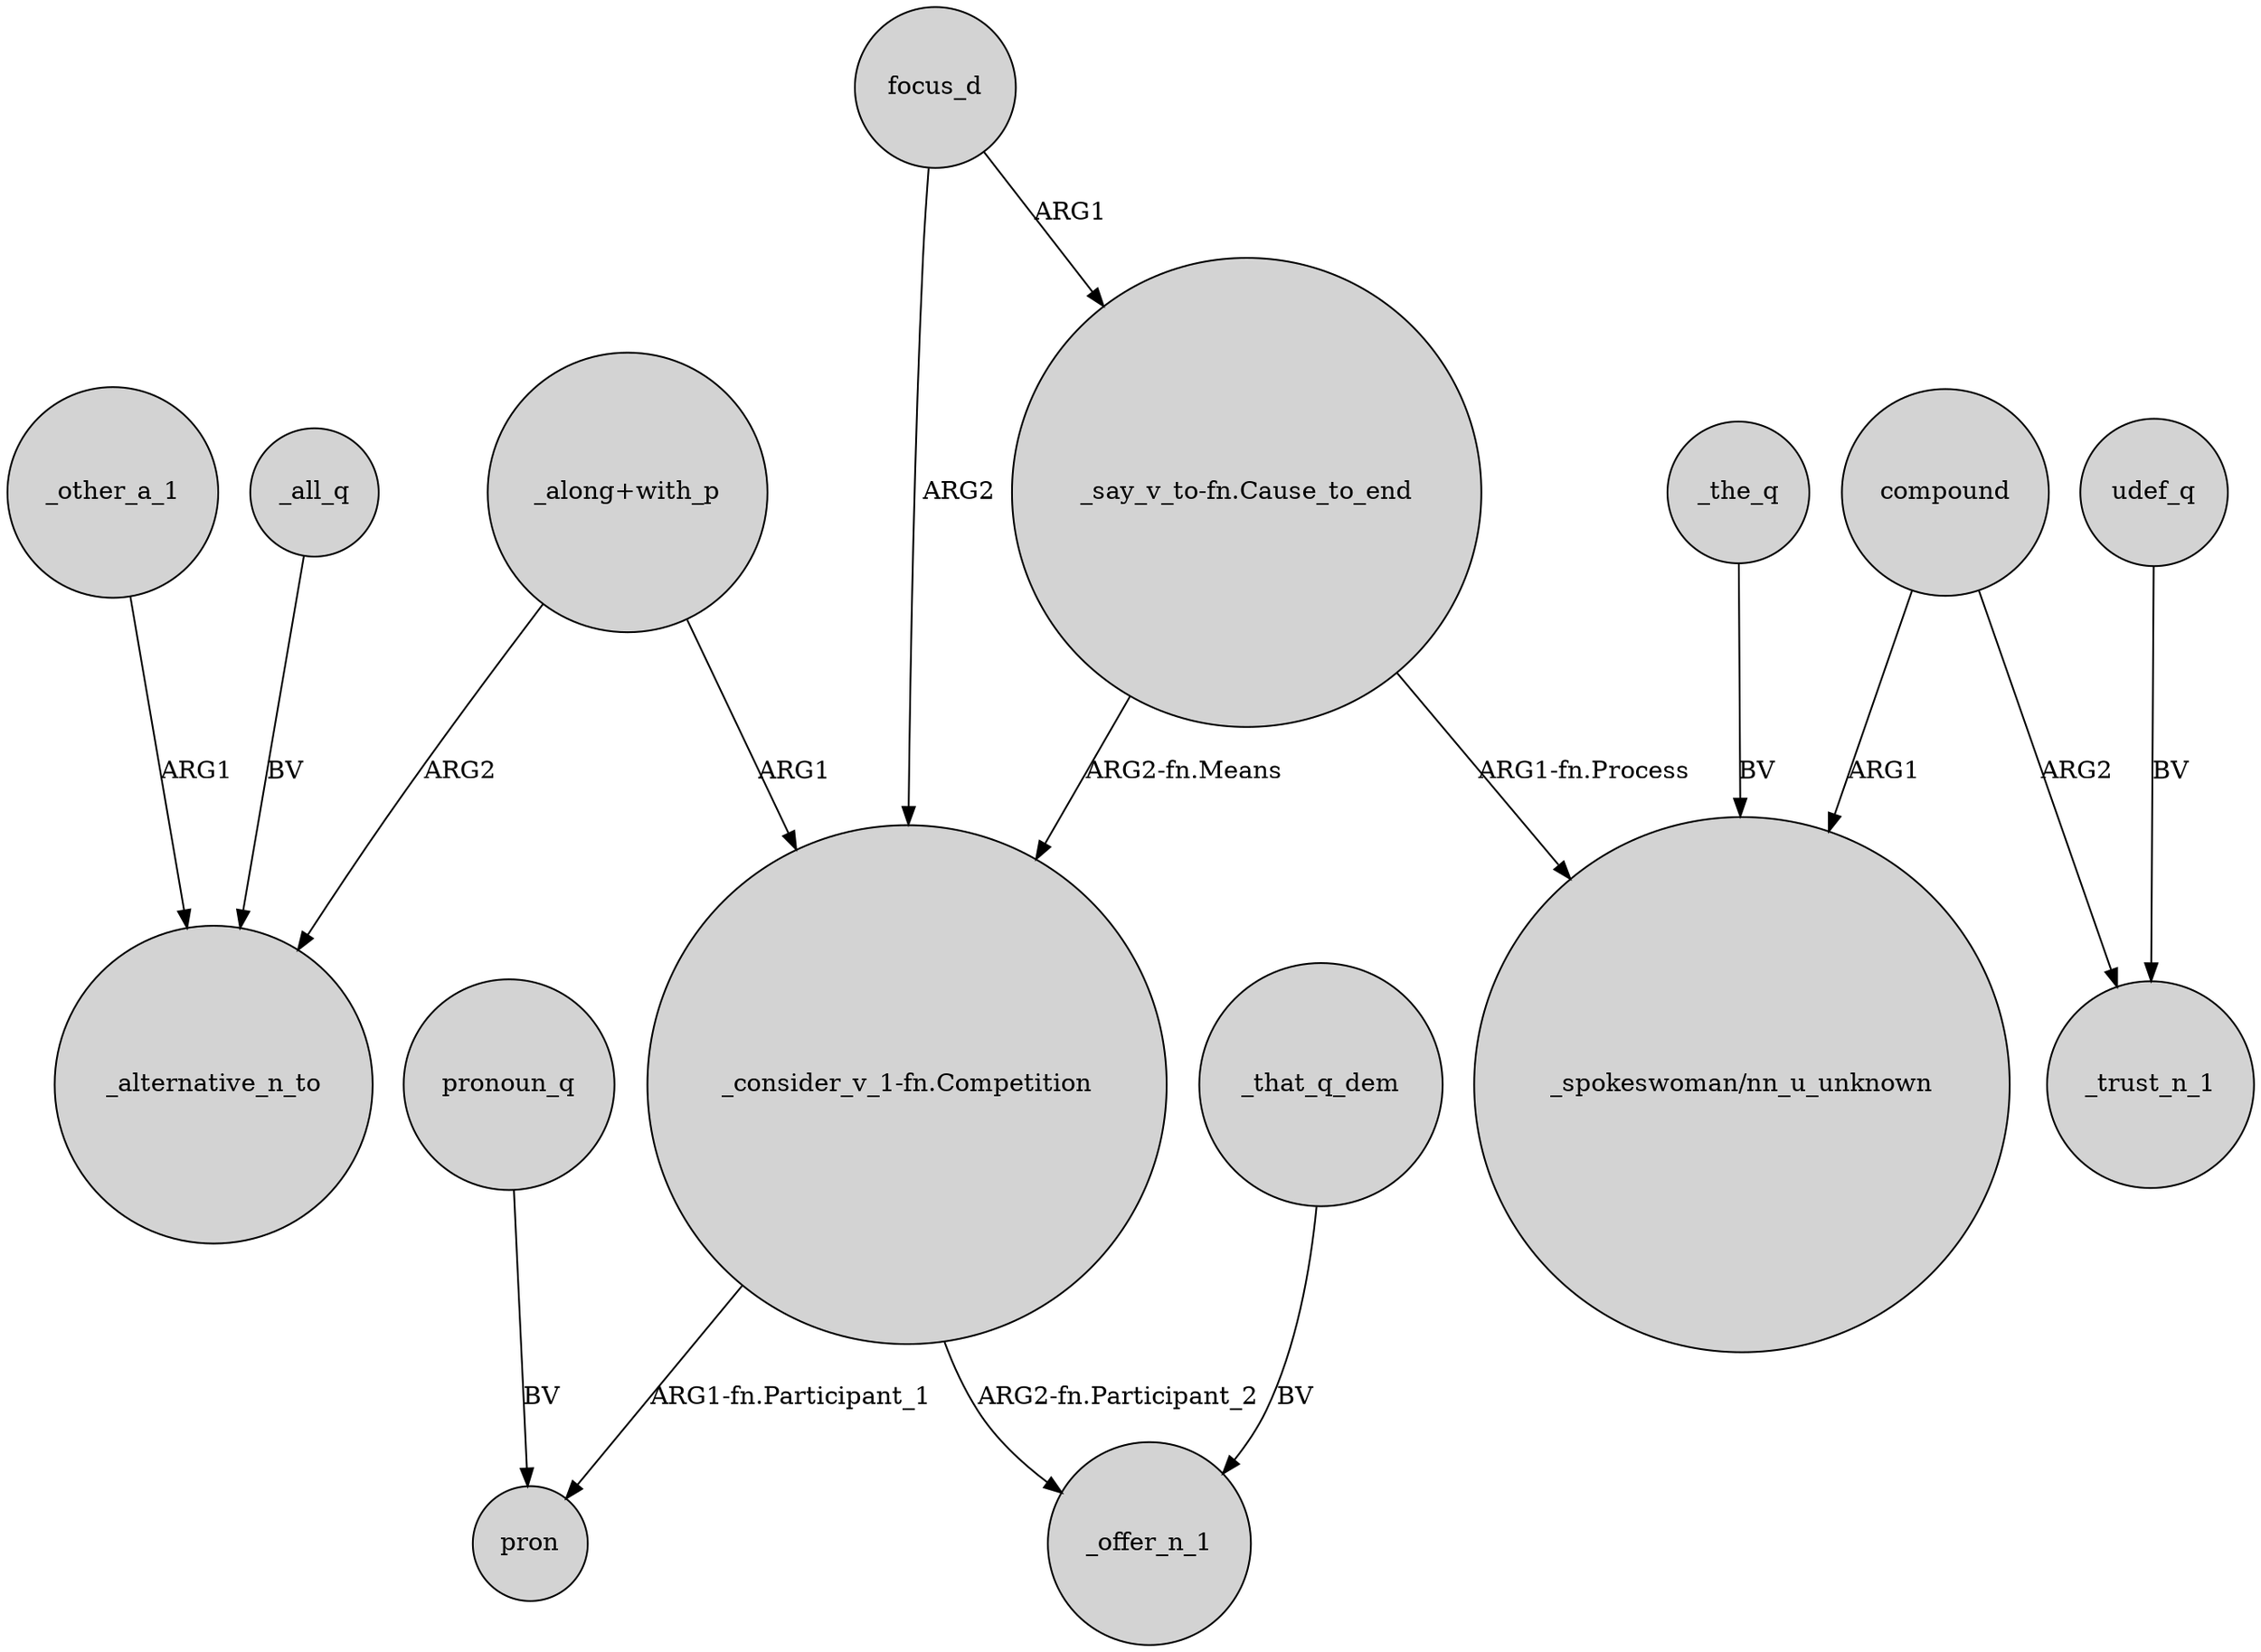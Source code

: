 digraph {
	node [shape=circle style=filled]
	_other_a_1 -> _alternative_n_to [label=ARG1]
	"_consider_v_1-fn.Competition" -> pron [label="ARG1-fn.Participant_1"]
	"_along+with_p" -> _alternative_n_to [label=ARG2]
	"_along+with_p" -> "_consider_v_1-fn.Competition" [label=ARG1]
	compound -> "_spokeswoman/nn_u_unknown" [label=ARG1]
	compound -> _trust_n_1 [label=ARG2]
	focus_d -> "_consider_v_1-fn.Competition" [label=ARG2]
	"_consider_v_1-fn.Competition" -> _offer_n_1 [label="ARG2-fn.Participant_2"]
	"_say_v_to-fn.Cause_to_end" -> "_consider_v_1-fn.Competition" [label="ARG2-fn.Means"]
	focus_d -> "_say_v_to-fn.Cause_to_end" [label=ARG1]
	_all_q -> _alternative_n_to [label=BV]
	_the_q -> "_spokeswoman/nn_u_unknown" [label=BV]
	pronoun_q -> pron [label=BV]
	_that_q_dem -> _offer_n_1 [label=BV]
	"_say_v_to-fn.Cause_to_end" -> "_spokeswoman/nn_u_unknown" [label="ARG1-fn.Process"]
	udef_q -> _trust_n_1 [label=BV]
}
